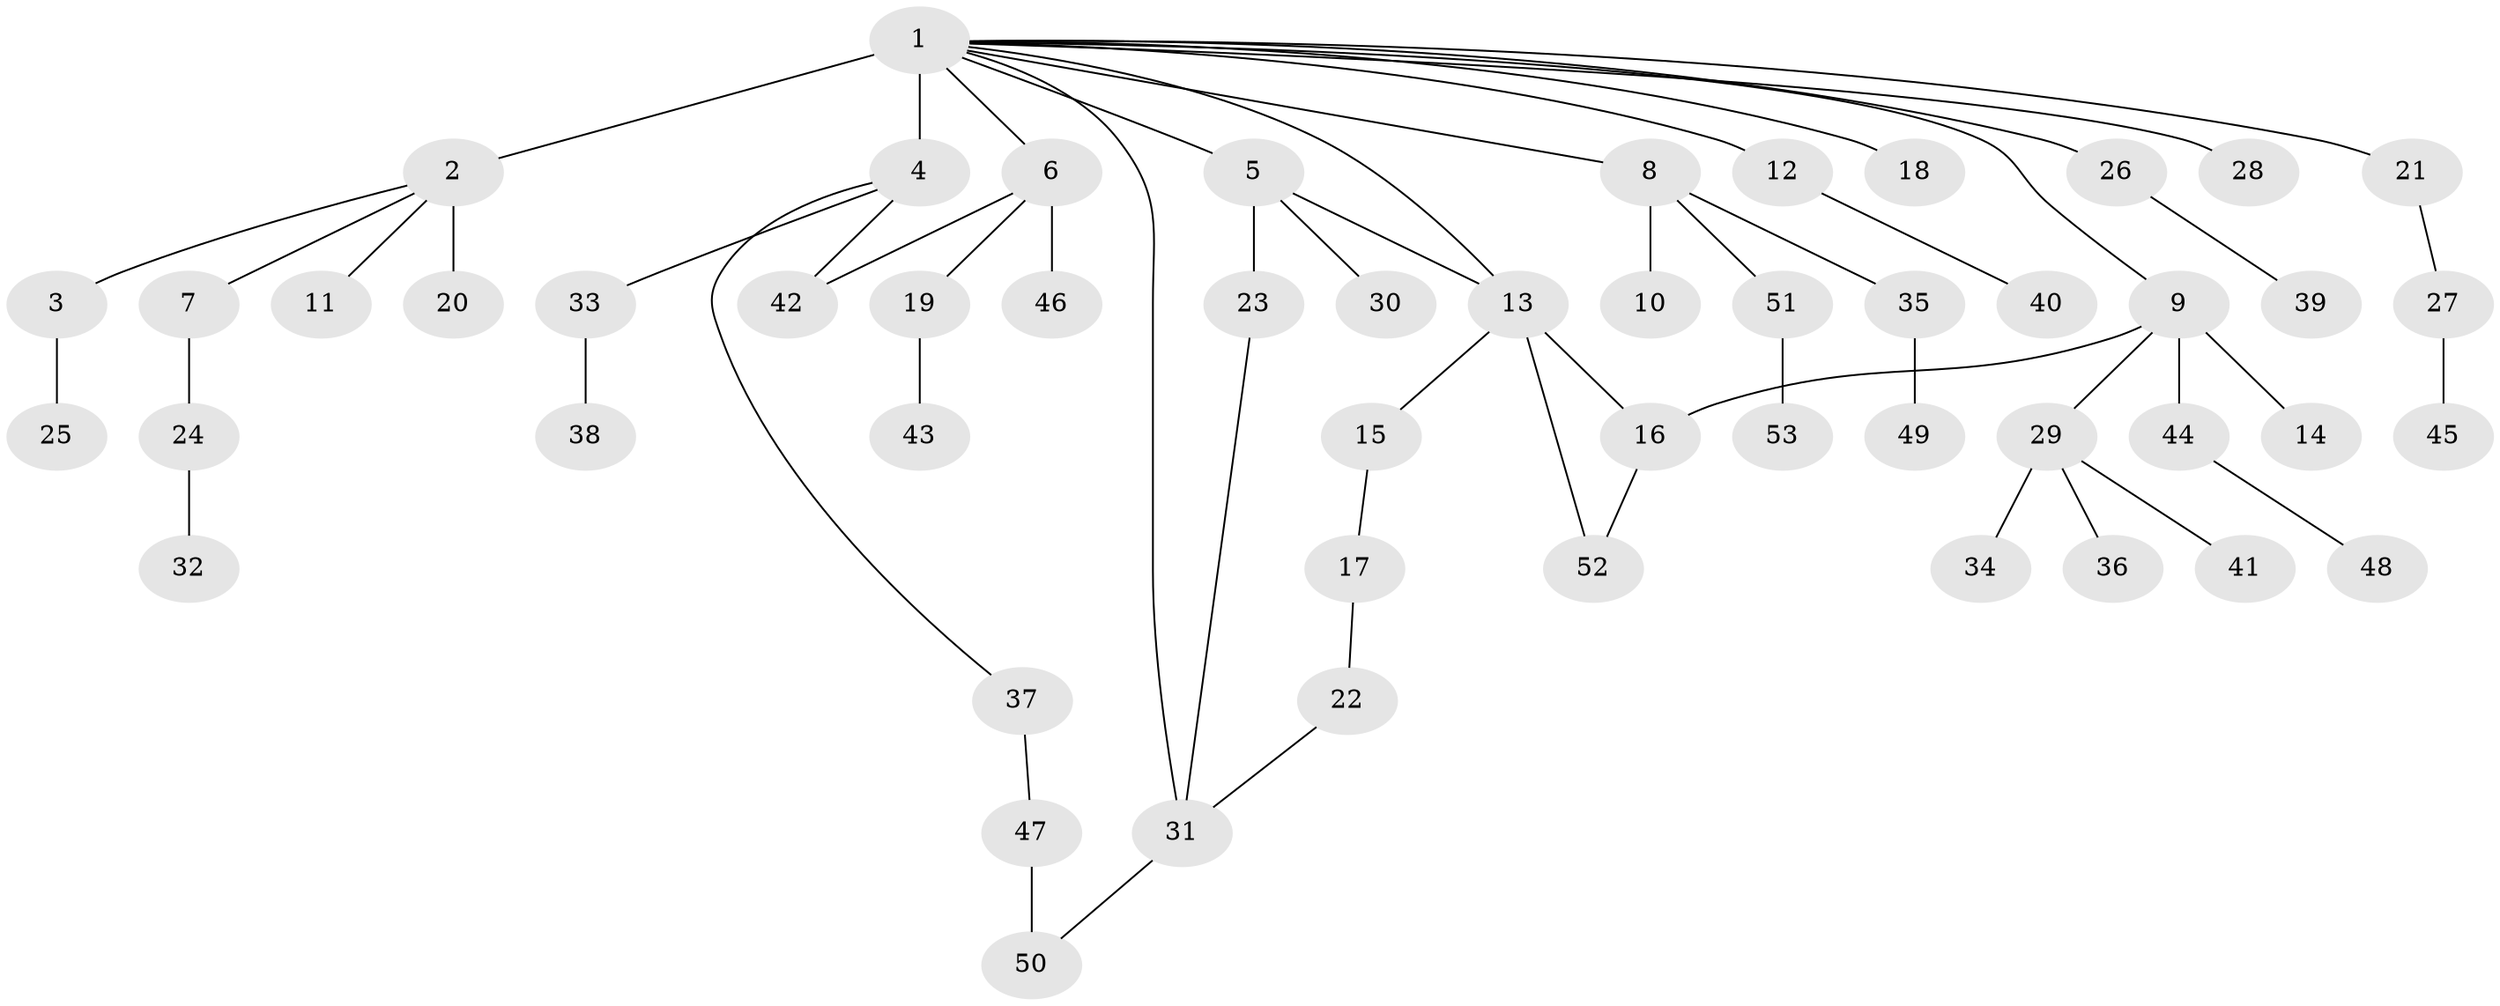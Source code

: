 // original degree distribution, {31: 0.007692307692307693, 8: 0.015384615384615385, 2: 0.18461538461538463, 1: 0.6076923076923076, 10: 0.007692307692307693, 5: 0.03076923076923077, 4: 0.038461538461538464, 6: 0.015384615384615385, 3: 0.08461538461538462, 7: 0.007692307692307693}
// Generated by graph-tools (version 1.1) at 2025/50/03/04/25 22:50:43]
// undirected, 53 vertices, 59 edges
graph export_dot {
  node [color=gray90,style=filled];
  1;
  2;
  3;
  4;
  5;
  6;
  7;
  8;
  9;
  10;
  11;
  12;
  13;
  14;
  15;
  16;
  17;
  18;
  19;
  20;
  21;
  22;
  23;
  24;
  25;
  26;
  27;
  28;
  29;
  30;
  31;
  32;
  33;
  34;
  35;
  36;
  37;
  38;
  39;
  40;
  41;
  42;
  43;
  44;
  45;
  46;
  47;
  48;
  49;
  50;
  51;
  52;
  53;
  1 -- 2 [weight=1.0];
  1 -- 4 [weight=16.0];
  1 -- 5 [weight=1.0];
  1 -- 6 [weight=1.0];
  1 -- 8 [weight=1.0];
  1 -- 9 [weight=2.0];
  1 -- 12 [weight=1.0];
  1 -- 13 [weight=1.0];
  1 -- 18 [weight=1.0];
  1 -- 21 [weight=1.0];
  1 -- 26 [weight=1.0];
  1 -- 28 [weight=1.0];
  1 -- 31 [weight=1.0];
  2 -- 3 [weight=1.0];
  2 -- 7 [weight=1.0];
  2 -- 11 [weight=1.0];
  2 -- 20 [weight=3.0];
  3 -- 25 [weight=2.0];
  4 -- 33 [weight=1.0];
  4 -- 37 [weight=1.0];
  4 -- 42 [weight=1.0];
  5 -- 13 [weight=1.0];
  5 -- 23 [weight=6.0];
  5 -- 30 [weight=1.0];
  6 -- 19 [weight=1.0];
  6 -- 42 [weight=1.0];
  6 -- 46 [weight=1.0];
  7 -- 24 [weight=2.0];
  8 -- 10 [weight=1.0];
  8 -- 35 [weight=1.0];
  8 -- 51 [weight=2.0];
  9 -- 14 [weight=1.0];
  9 -- 16 [weight=3.0];
  9 -- 29 [weight=1.0];
  9 -- 44 [weight=1.0];
  12 -- 40 [weight=1.0];
  13 -- 15 [weight=1.0];
  13 -- 16 [weight=1.0];
  13 -- 52 [weight=1.0];
  15 -- 17 [weight=1.0];
  16 -- 52 [weight=1.0];
  17 -- 22 [weight=1.0];
  19 -- 43 [weight=2.0];
  21 -- 27 [weight=1.0];
  22 -- 31 [weight=1.0];
  23 -- 31 [weight=1.0];
  24 -- 32 [weight=1.0];
  26 -- 39 [weight=1.0];
  27 -- 45 [weight=2.0];
  29 -- 34 [weight=3.0];
  29 -- 36 [weight=1.0];
  29 -- 41 [weight=1.0];
  31 -- 50 [weight=1.0];
  33 -- 38 [weight=1.0];
  35 -- 49 [weight=1.0];
  37 -- 47 [weight=1.0];
  44 -- 48 [weight=1.0];
  47 -- 50 [weight=3.0];
  51 -- 53 [weight=1.0];
}
